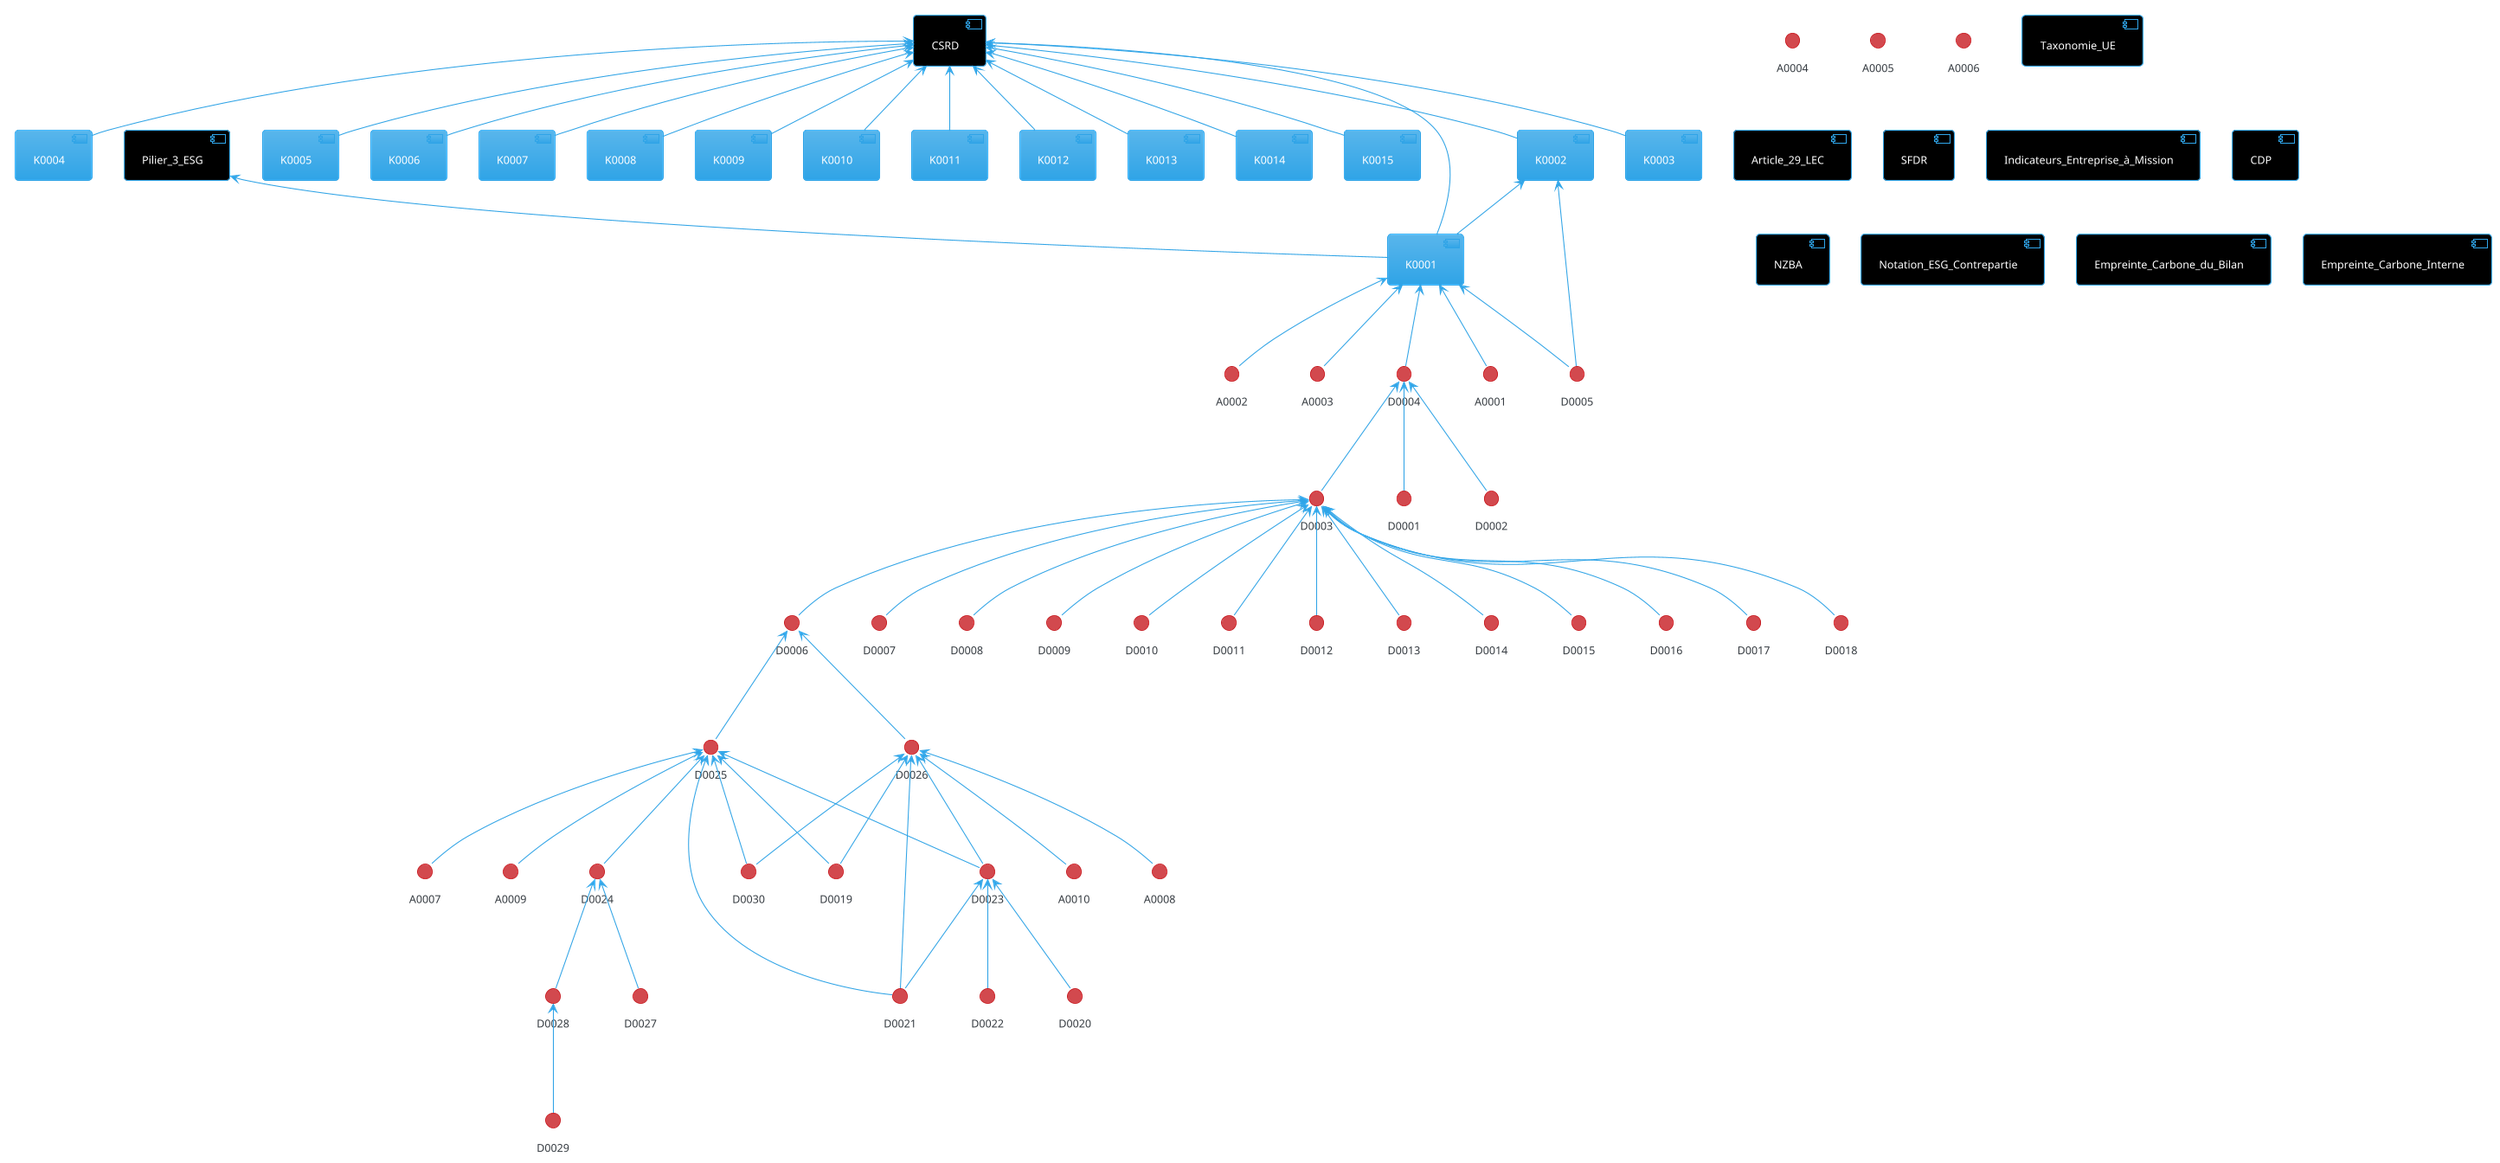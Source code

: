 @startuml
!theme cerulean
skinparam arrowThickness 1

'Ajout des données du dictionnaire
() A0001
() A0002
() A0003
() A0004
() A0005
() A0006
() A0007
() A0008
() A0009
() A0010
() D0001
() D0002
() D0003
() D0004
() D0005
() D0006
() D0007
() D0008
() D0009
() D0010
() D0011
() D0012
() D0013
() D0014
() D0015
() D0016
() D0017
() D0018
() D0019
() D0020
() D0021
() D0022
() D0023
() D0024
() D0025
() D0026
() D0027
() D0028
() D0029
() D0030

'Ajout des KPI
[K0001]
[K0002]
[K0003]
[K0004]
[K0005]
[K0006]
[K0007]
[K0008]
[K0009]
[K0010]
[K0011]
[K0012]
[K0013]
[K0014]
[K0015]

'Ajout des Usages
component [CSRD] #Black
component [Pilier_3_ESG] #Black
component [Taxonomie_UE] #Black
component [Article_29_LEC] #Black
component [SFDR] #Black
component [Indicateurs_Entreprise_à_Mission] #Black
component [CDP] #Black
component [NZBA] #Black
component [Notation_ESG_Contrepartie] #Black
component [Empreinte_Carbone_du_Bilan] #Black
component [Empreinte_Carbone_Interne] #Black

'Ajout des relations
A0001-up->K0001
A0002-up->K0001
A0003-up->K0001
A0007-up->D0025
A0008-up->D0026
A0009-up->D0025
A0010-up->D0026
D0001-up->D0004
D0002-up->D0004
D0003-up->D0004
D0004-up->K0001
D0005-up->K0001
D0005-up->K0002
D0006-up->D0003
D0007-up->D0003
D0008-up->D0003
D0009-up->D0003
D0010-up->D0003
D0011-up->D0003
D0012-up->D0003
D0013-up->D0003
D0014-up->D0003
D0015-up->D0003
D0016-up->D0003
D0017-up->D0003
D0018-up->D0003
D0019-up->D0025
D0019-up->D0026
D0020-up->D0023
D0021-up->D0023
D0021-up->D0025
D0021-up->D0026
D0022-up->D0023
D0023-up->D0025
D0023-up->D0026
D0024-up->D0025
D0025-up->D0006
D0026-up->D0006
D0027-up->D0024
D0028-up->D0024
D0029-up->D0028
D0030-up->D0025
D0030-up->D0026
K0001-up->K0002
K0001-up->CSRD
K0001-up->Pilier_3_ESG
K0002-up->CSRD
K0003-up->CSRD
K0004-up->CSRD
K0005-up->CSRD
K0006-up->CSRD
K0007-up->CSRD
K0008-up->CSRD
K0009-up->CSRD
K0010-up->CSRD
K0011-up->CSRD
K0012-up->CSRD
K0013-up->CSRD
K0014-up->CSRD
K0015-up->CSRD
@enduml
